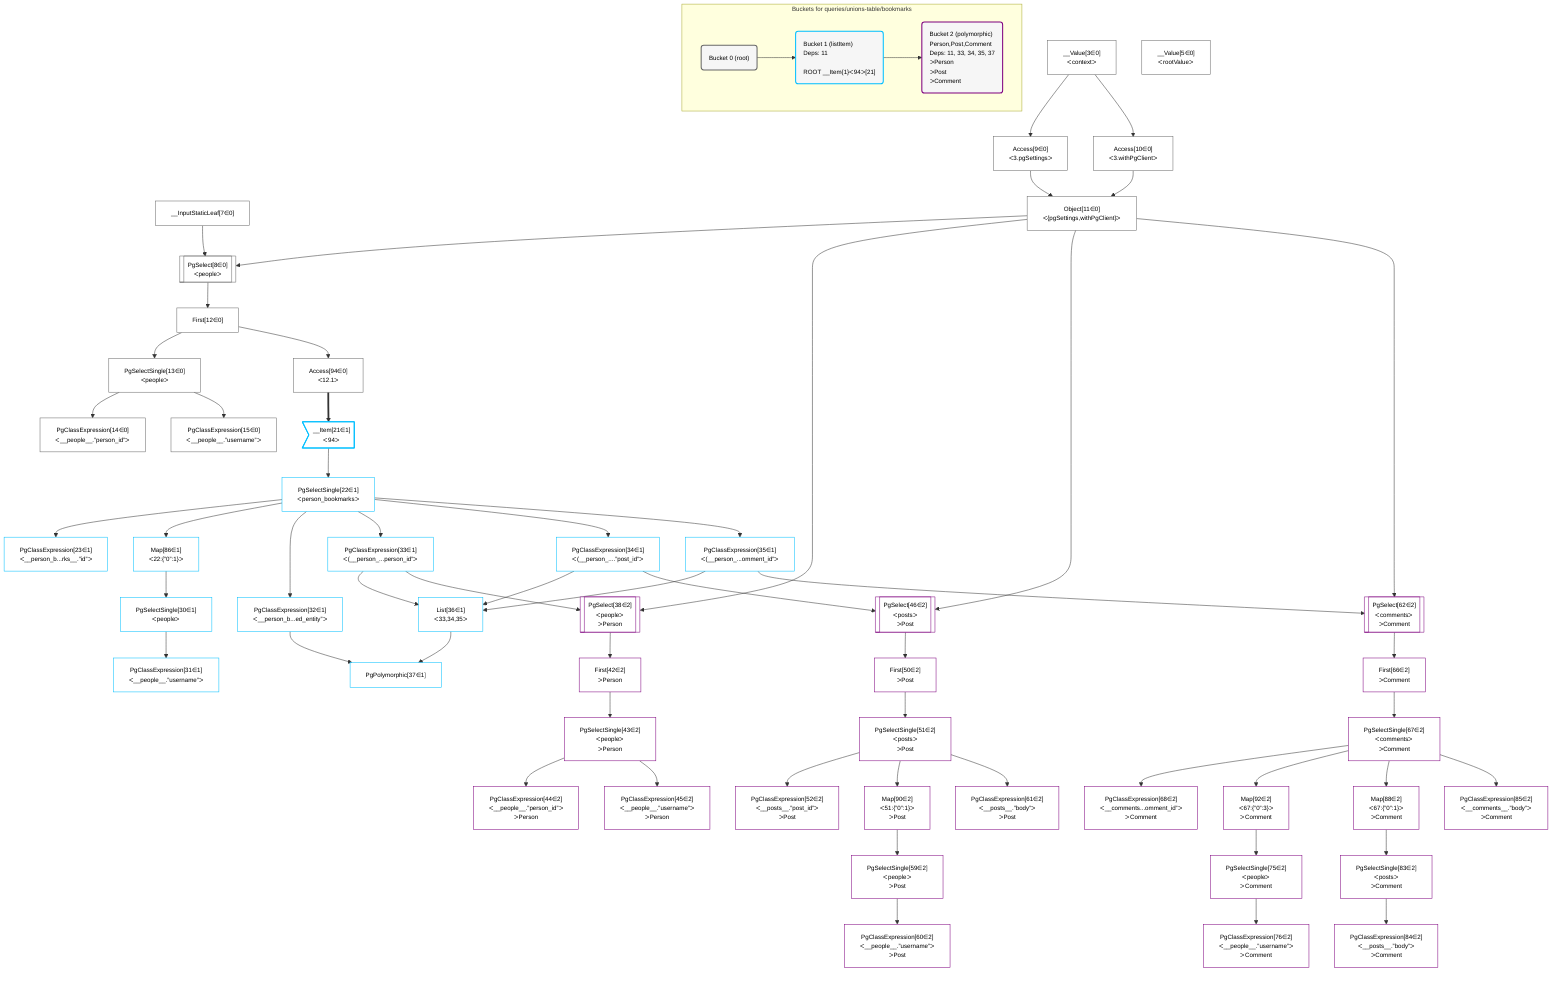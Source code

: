 %%{init: {'themeVariables': { 'fontSize': '12px'}}}%%
graph TD
    classDef path fill:#eee,stroke:#000,color:#000
    classDef plan fill:#fff,stroke-width:1px,color:#000
    classDef itemplan fill:#fff,stroke-width:2px,color:#000
    classDef sideeffectplan fill:#f00,stroke-width:2px,color:#000
    classDef bucket fill:#f6f6f6,color:#000,stroke-width:2px,text-align:left


    %% define steps
    __Value3["__Value[3∈0]<br />ᐸcontextᐳ"]:::plan
    __Value5["__Value[5∈0]<br />ᐸrootValueᐳ"]:::plan
    __InputStaticLeaf7["__InputStaticLeaf[7∈0]"]:::plan
    Access9["Access[9∈0]<br />ᐸ3.pgSettingsᐳ"]:::plan
    Access10["Access[10∈0]<br />ᐸ3.withPgClientᐳ"]:::plan
    Object11["Object[11∈0]<br />ᐸ{pgSettings,withPgClient}ᐳ"]:::plan
    PgSelect8[["PgSelect[8∈0]<br />ᐸpeopleᐳ"]]:::plan
    First12["First[12∈0]"]:::plan
    PgSelectSingle13["PgSelectSingle[13∈0]<br />ᐸpeopleᐳ"]:::plan
    PgClassExpression14["PgClassExpression[14∈0]<br />ᐸ__people__.”person_id”ᐳ"]:::plan
    PgClassExpression15["PgClassExpression[15∈0]<br />ᐸ__people__.”username”ᐳ"]:::plan
    Access94["Access[94∈0]<br />ᐸ12.1ᐳ"]:::plan
    __Item21>"__Item[21∈1]<br />ᐸ94ᐳ"]:::itemplan
    PgSelectSingle22["PgSelectSingle[22∈1]<br />ᐸperson_bookmarksᐳ"]:::plan
    PgClassExpression23["PgClassExpression[23∈1]<br />ᐸ__person_b...rks__.”id”ᐳ"]:::plan
    Map86["Map[86∈1]<br />ᐸ22:{”0”:1}ᐳ"]:::plan
    PgSelectSingle30["PgSelectSingle[30∈1]<br />ᐸpeopleᐳ"]:::plan
    PgClassExpression31["PgClassExpression[31∈1]<br />ᐸ__people__.”username”ᐳ"]:::plan
    PgClassExpression32["PgClassExpression[32∈1]<br />ᐸ__person_b...ed_entity”ᐳ"]:::plan
    PgClassExpression33["PgClassExpression[33∈1]<br />ᐸ(__person_...person_id”ᐳ"]:::plan
    PgClassExpression34["PgClassExpression[34∈1]<br />ᐸ(__person_....”post_id”ᐳ"]:::plan
    PgClassExpression35["PgClassExpression[35∈1]<br />ᐸ(__person_...omment_id”ᐳ"]:::plan
    List36["List[36∈1]<br />ᐸ33,34,35ᐳ"]:::plan
    PgPolymorphic37["PgPolymorphic[37∈1]"]:::plan
    PgSelect38[["PgSelect[38∈2]<br />ᐸpeopleᐳ<br />ᐳPerson"]]:::plan
    First42["First[42∈2]<br />ᐳPerson"]:::plan
    PgSelectSingle43["PgSelectSingle[43∈2]<br />ᐸpeopleᐳ<br />ᐳPerson"]:::plan
    PgClassExpression44["PgClassExpression[44∈2]<br />ᐸ__people__.”person_id”ᐳ<br />ᐳPerson"]:::plan
    PgClassExpression45["PgClassExpression[45∈2]<br />ᐸ__people__.”username”ᐳ<br />ᐳPerson"]:::plan
    PgSelect46[["PgSelect[46∈2]<br />ᐸpostsᐳ<br />ᐳPost"]]:::plan
    First50["First[50∈2]<br />ᐳPost"]:::plan
    PgSelectSingle51["PgSelectSingle[51∈2]<br />ᐸpostsᐳ<br />ᐳPost"]:::plan
    PgClassExpression52["PgClassExpression[52∈2]<br />ᐸ__posts__.”post_id”ᐳ<br />ᐳPost"]:::plan
    Map90["Map[90∈2]<br />ᐸ51:{”0”:1}ᐳ<br />ᐳPost"]:::plan
    PgSelectSingle59["PgSelectSingle[59∈2]<br />ᐸpeopleᐳ<br />ᐳPost"]:::plan
    PgClassExpression60["PgClassExpression[60∈2]<br />ᐸ__people__.”username”ᐳ<br />ᐳPost"]:::plan
    PgClassExpression61["PgClassExpression[61∈2]<br />ᐸ__posts__.”body”ᐳ<br />ᐳPost"]:::plan
    PgSelect62[["PgSelect[62∈2]<br />ᐸcommentsᐳ<br />ᐳComment"]]:::plan
    First66["First[66∈2]<br />ᐳComment"]:::plan
    PgSelectSingle67["PgSelectSingle[67∈2]<br />ᐸcommentsᐳ<br />ᐳComment"]:::plan
    PgClassExpression68["PgClassExpression[68∈2]<br />ᐸ__comments...omment_id”ᐳ<br />ᐳComment"]:::plan
    Map92["Map[92∈2]<br />ᐸ67:{”0”:3}ᐳ<br />ᐳComment"]:::plan
    PgSelectSingle75["PgSelectSingle[75∈2]<br />ᐸpeopleᐳ<br />ᐳComment"]:::plan
    PgClassExpression76["PgClassExpression[76∈2]<br />ᐸ__people__.”username”ᐳ<br />ᐳComment"]:::plan
    Map88["Map[88∈2]<br />ᐸ67:{”0”:1}ᐳ<br />ᐳComment"]:::plan
    PgSelectSingle83["PgSelectSingle[83∈2]<br />ᐸpostsᐳ<br />ᐳComment"]:::plan
    PgClassExpression84["PgClassExpression[84∈2]<br />ᐸ__posts__.”body”ᐳ<br />ᐳComment"]:::plan
    PgClassExpression85["PgClassExpression[85∈2]<br />ᐸ__comments__.”body”ᐳ<br />ᐳComment"]:::plan

    %% plan dependencies
    __Value3 --> Access9
    __Value3 --> Access10
    Access9 & Access10 --> Object11
    Object11 & __InputStaticLeaf7 --> PgSelect8
    PgSelect8 --> First12
    First12 --> PgSelectSingle13
    PgSelectSingle13 --> PgClassExpression14
    PgSelectSingle13 --> PgClassExpression15
    First12 --> Access94
    Access94 ==> __Item21
    __Item21 --> PgSelectSingle22
    PgSelectSingle22 --> PgClassExpression23
    PgSelectSingle22 --> Map86
    Map86 --> PgSelectSingle30
    PgSelectSingle30 --> PgClassExpression31
    PgSelectSingle22 --> PgClassExpression32
    PgSelectSingle22 --> PgClassExpression33
    PgSelectSingle22 --> PgClassExpression34
    PgSelectSingle22 --> PgClassExpression35
    PgClassExpression33 & PgClassExpression34 & PgClassExpression35 --> List36
    PgClassExpression32 & List36 --> PgPolymorphic37
    Object11 & PgClassExpression33 --> PgSelect38
    PgSelect38 --> First42
    First42 --> PgSelectSingle43
    PgSelectSingle43 --> PgClassExpression44
    PgSelectSingle43 --> PgClassExpression45
    Object11 & PgClassExpression34 --> PgSelect46
    PgSelect46 --> First50
    First50 --> PgSelectSingle51
    PgSelectSingle51 --> PgClassExpression52
    PgSelectSingle51 --> Map90
    Map90 --> PgSelectSingle59
    PgSelectSingle59 --> PgClassExpression60
    PgSelectSingle51 --> PgClassExpression61
    Object11 & PgClassExpression35 --> PgSelect62
    PgSelect62 --> First66
    First66 --> PgSelectSingle67
    PgSelectSingle67 --> PgClassExpression68
    PgSelectSingle67 --> Map92
    Map92 --> PgSelectSingle75
    PgSelectSingle75 --> PgClassExpression76
    PgSelectSingle67 --> Map88
    Map88 --> PgSelectSingle83
    PgSelectSingle83 --> PgClassExpression84
    PgSelectSingle67 --> PgClassExpression85

    subgraph "Buckets for queries/unions-table/bookmarks"
    Bucket0("Bucket 0 (root)"):::bucket
    classDef bucket0 stroke:#696969
    class Bucket0,__Value3,__Value5,__InputStaticLeaf7,PgSelect8,Access9,Access10,Object11,First12,PgSelectSingle13,PgClassExpression14,PgClassExpression15,Access94 bucket0
    Bucket1("Bucket 1 (listItem)<br />Deps: 11<br /><br />ROOT __Item{1}ᐸ94ᐳ[21]"):::bucket
    classDef bucket1 stroke:#00bfff
    class Bucket1,__Item21,PgSelectSingle22,PgClassExpression23,PgSelectSingle30,PgClassExpression31,PgClassExpression32,PgClassExpression33,PgClassExpression34,PgClassExpression35,List36,PgPolymorphic37,Map86 bucket1
    Bucket2("Bucket 2 (polymorphic)<br />Person,Post,Comment<br />Deps: 11, 33, 34, 35, 37<br />ᐳPerson<br />ᐳPost<br />ᐳComment"):::bucket
    classDef bucket2 stroke:#7f007f
    class Bucket2,PgSelect38,First42,PgSelectSingle43,PgClassExpression44,PgClassExpression45,PgSelect46,First50,PgSelectSingle51,PgClassExpression52,PgSelectSingle59,PgClassExpression60,PgClassExpression61,PgSelect62,First66,PgSelectSingle67,PgClassExpression68,PgSelectSingle75,PgClassExpression76,PgSelectSingle83,PgClassExpression84,PgClassExpression85,Map88,Map90,Map92 bucket2
    Bucket0 --> Bucket1
    Bucket1 --> Bucket2
    end